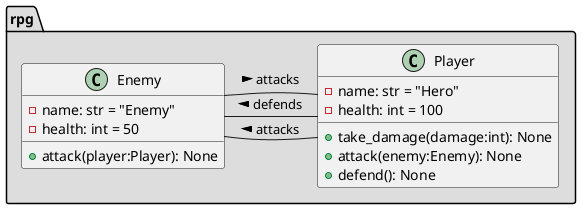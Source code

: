 
@startuml
namespace rpg #DDDDDD {
class Player{
    -name: str = "Hero"
    -health: int = 100
    +take_damage(damage:int): None
    +attack(enemy:Enemy): None
    +defend(): None
}

class Enemy{
    -name: str = "Enemy"
    -health: int = 50
    +attack(player:Player): None
}
Player - Enemy: attacks >
Player - Enemy: defends >
Enemy - Player: attacks >
}
@enduml